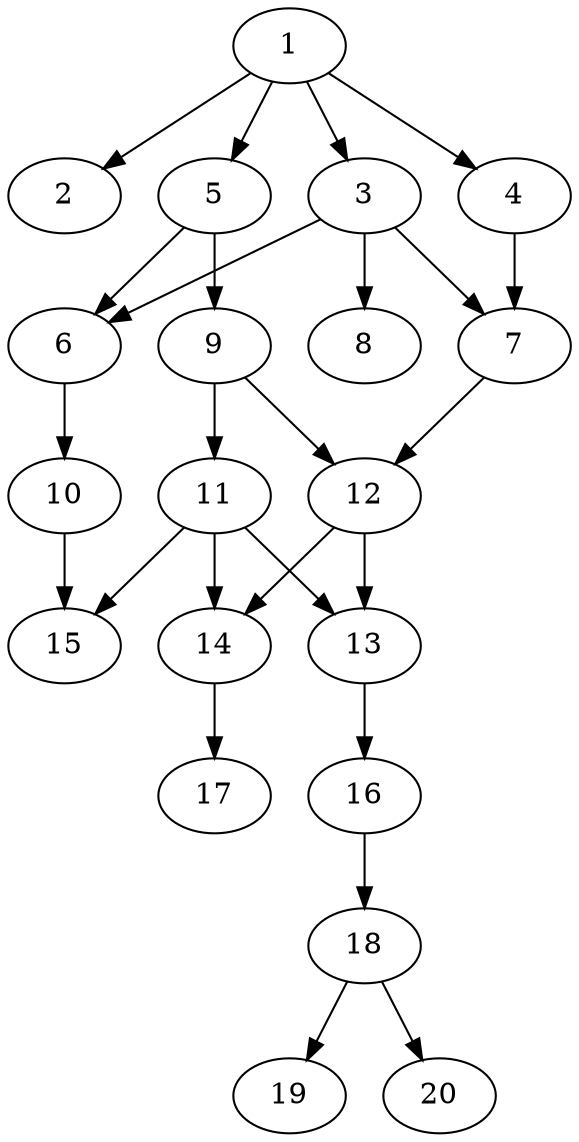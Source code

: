 // DAG automatically generated by daggen at Sat Jul 27 15:35:20 2019
// ./daggen --dot -n 20 --ccr 0.4 --fat 0.4 --regular 0.5 --density 0.5 --mindata 5242880 --maxdata 52428800 
digraph G {
  1 [size="14860800", alpha="0.16", expect_size="5944320"] 
  1 -> 2 [size ="5944320"]
  1 -> 3 [size ="5944320"]
  1 -> 4 [size ="5944320"]
  1 -> 5 [size ="5944320"]
  2 [size="104263680", alpha="0.05", expect_size="41705472"] 
  3 [size="73960960", alpha="0.08", expect_size="29584384"] 
  3 -> 6 [size ="29584384"]
  3 -> 7 [size ="29584384"]
  3 -> 8 [size ="29584384"]
  4 [size="82173440", alpha="0.04", expect_size="32869376"] 
  4 -> 7 [size ="32869376"]
  5 [size="82920960", alpha="0.03", expect_size="33168384"] 
  5 -> 6 [size ="33168384"]
  5 -> 9 [size ="33168384"]
  6 [size="14069760", alpha="0.20", expect_size="5627904"] 
  6 -> 10 [size ="5627904"]
  7 [size="37783040", alpha="0.03", expect_size="15113216"] 
  7 -> 12 [size ="15113216"]
  8 [size="113136640", alpha="0.03", expect_size="45254656"] 
  9 [size="100162560", alpha="0.17", expect_size="40065024"] 
  9 -> 11 [size ="40065024"]
  9 -> 12 [size ="40065024"]
  10 [size="53754880", alpha="0.18", expect_size="21501952"] 
  10 -> 15 [size ="21501952"]
  11 [size="49515520", alpha="0.11", expect_size="19806208"] 
  11 -> 13 [size ="19806208"]
  11 -> 14 [size ="19806208"]
  11 -> 15 [size ="19806208"]
  12 [size="26511360", alpha="0.02", expect_size="10604544"] 
  12 -> 13 [size ="10604544"]
  12 -> 14 [size ="10604544"]
  13 [size="55646720", alpha="0.09", expect_size="22258688"] 
  13 -> 16 [size ="22258688"]
  14 [size="101419520", alpha="0.06", expect_size="40567808"] 
  14 -> 17 [size ="40567808"]
  15 [size="127234560", alpha="0.04", expect_size="50893824"] 
  16 [size="29450240", alpha="0.08", expect_size="11780096"] 
  16 -> 18 [size ="11780096"]
  17 [size="26590720", alpha="0.06", expect_size="10636288"] 
  18 [size="41610240", alpha="0.08", expect_size="16644096"] 
  18 -> 19 [size ="16644096"]
  18 -> 20 [size ="16644096"]
  19 [size="62138880", alpha="0.07", expect_size="24855552"] 
  20 [size="44154880", alpha="0.16", expect_size="17661952"] 
}
